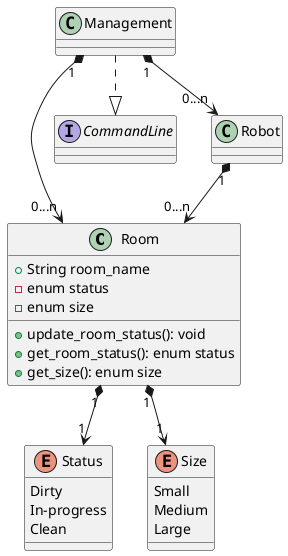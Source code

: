 @startuml
class Room {
    + String room_name
    - enum status
    - enum size
    + update_room_status(): void
    + get_room_status(): enum status
    + get_size(): enum size
}

enum Status {
    Dirty
    In-progress
    Clean
}

enum Size {
    Small
    Medium
    Large
}

interface CommandLine {}

Management "1" *--> "0...n" Room
Management "1" *--> "0...n" Robot
Robot "1" *--> "0...n" Room
Room "1" *--> "1" Status
Room "1" *--> "1" Size
Management ..|> CommandLine
@enduml
